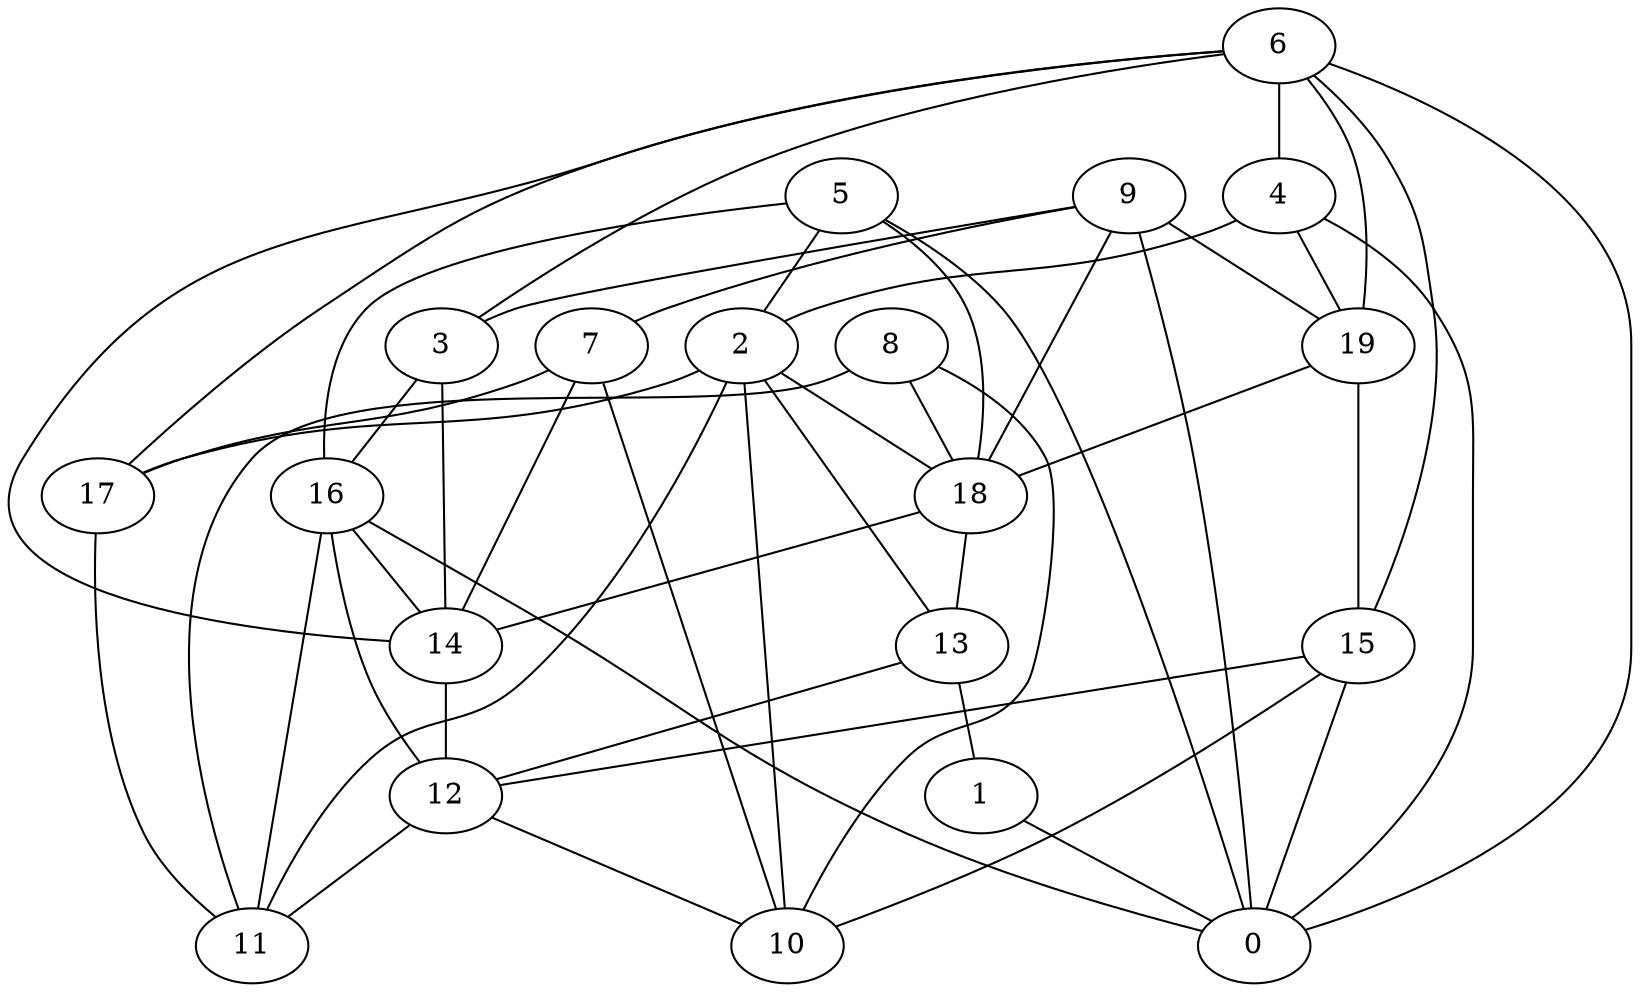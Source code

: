 digraph GG_graph {

subgraph G_graph {
edge [color = black]
"5" -> "18" [dir = none]
"19" -> "18" [dir = none]
"6" -> "17" [dir = none]
"6" -> "4" [dir = none]
"14" -> "12" [dir = none]
"2" -> "11" [dir = none]
"2" -> "18" [dir = none]
"15" -> "10" [dir = none]
"13" -> "1" [dir = none]
"7" -> "14" [dir = none]
"9" -> "0" [dir = none]
"9" -> "3" [dir = none]
"9" -> "18" [dir = none]
"8" -> "10" [dir = none]
"8" -> "18" [dir = none]
"16" -> "14" [dir = none]
"18" -> "13" [dir = none]
"18" -> "14" [dir = none]
"4" -> "2" [dir = none]
"12" -> "10" [dir = none]
"16" -> "0" [dir = none]
"3" -> "14" [dir = none]
"19" -> "15" [dir = none]
"6" -> "14" [dir = none]
"15" -> "12" [dir = none]
"16" -> "12" [dir = none]
"9" -> "19" [dir = none]
"2" -> "17" [dir = none]
"1" -> "0" [dir = none]
"2" -> "10" [dir = none]
"5" -> "16" [dir = none]
"13" -> "12" [dir = none]
"6" -> "3" [dir = none]
"4" -> "0" [dir = none]
"12" -> "11" [dir = none]
"5" -> "0" [dir = none]
"7" -> "10" [dir = none]
"7" -> "17" [dir = none]
"17" -> "11" [dir = none]
"6" -> "15" [dir = none]
"6" -> "19" [dir = none]
"5" -> "2" [dir = none]
"8" -> "11" [dir = none]
"9" -> "7" [dir = none]
"16" -> "11" [dir = none]
"6" -> "0" [dir = none]
"3" -> "16" [dir = none]
"2" -> "13" [dir = none]
"4" -> "19" [dir = none]
"15" -> "0" [dir = none]
}

}
